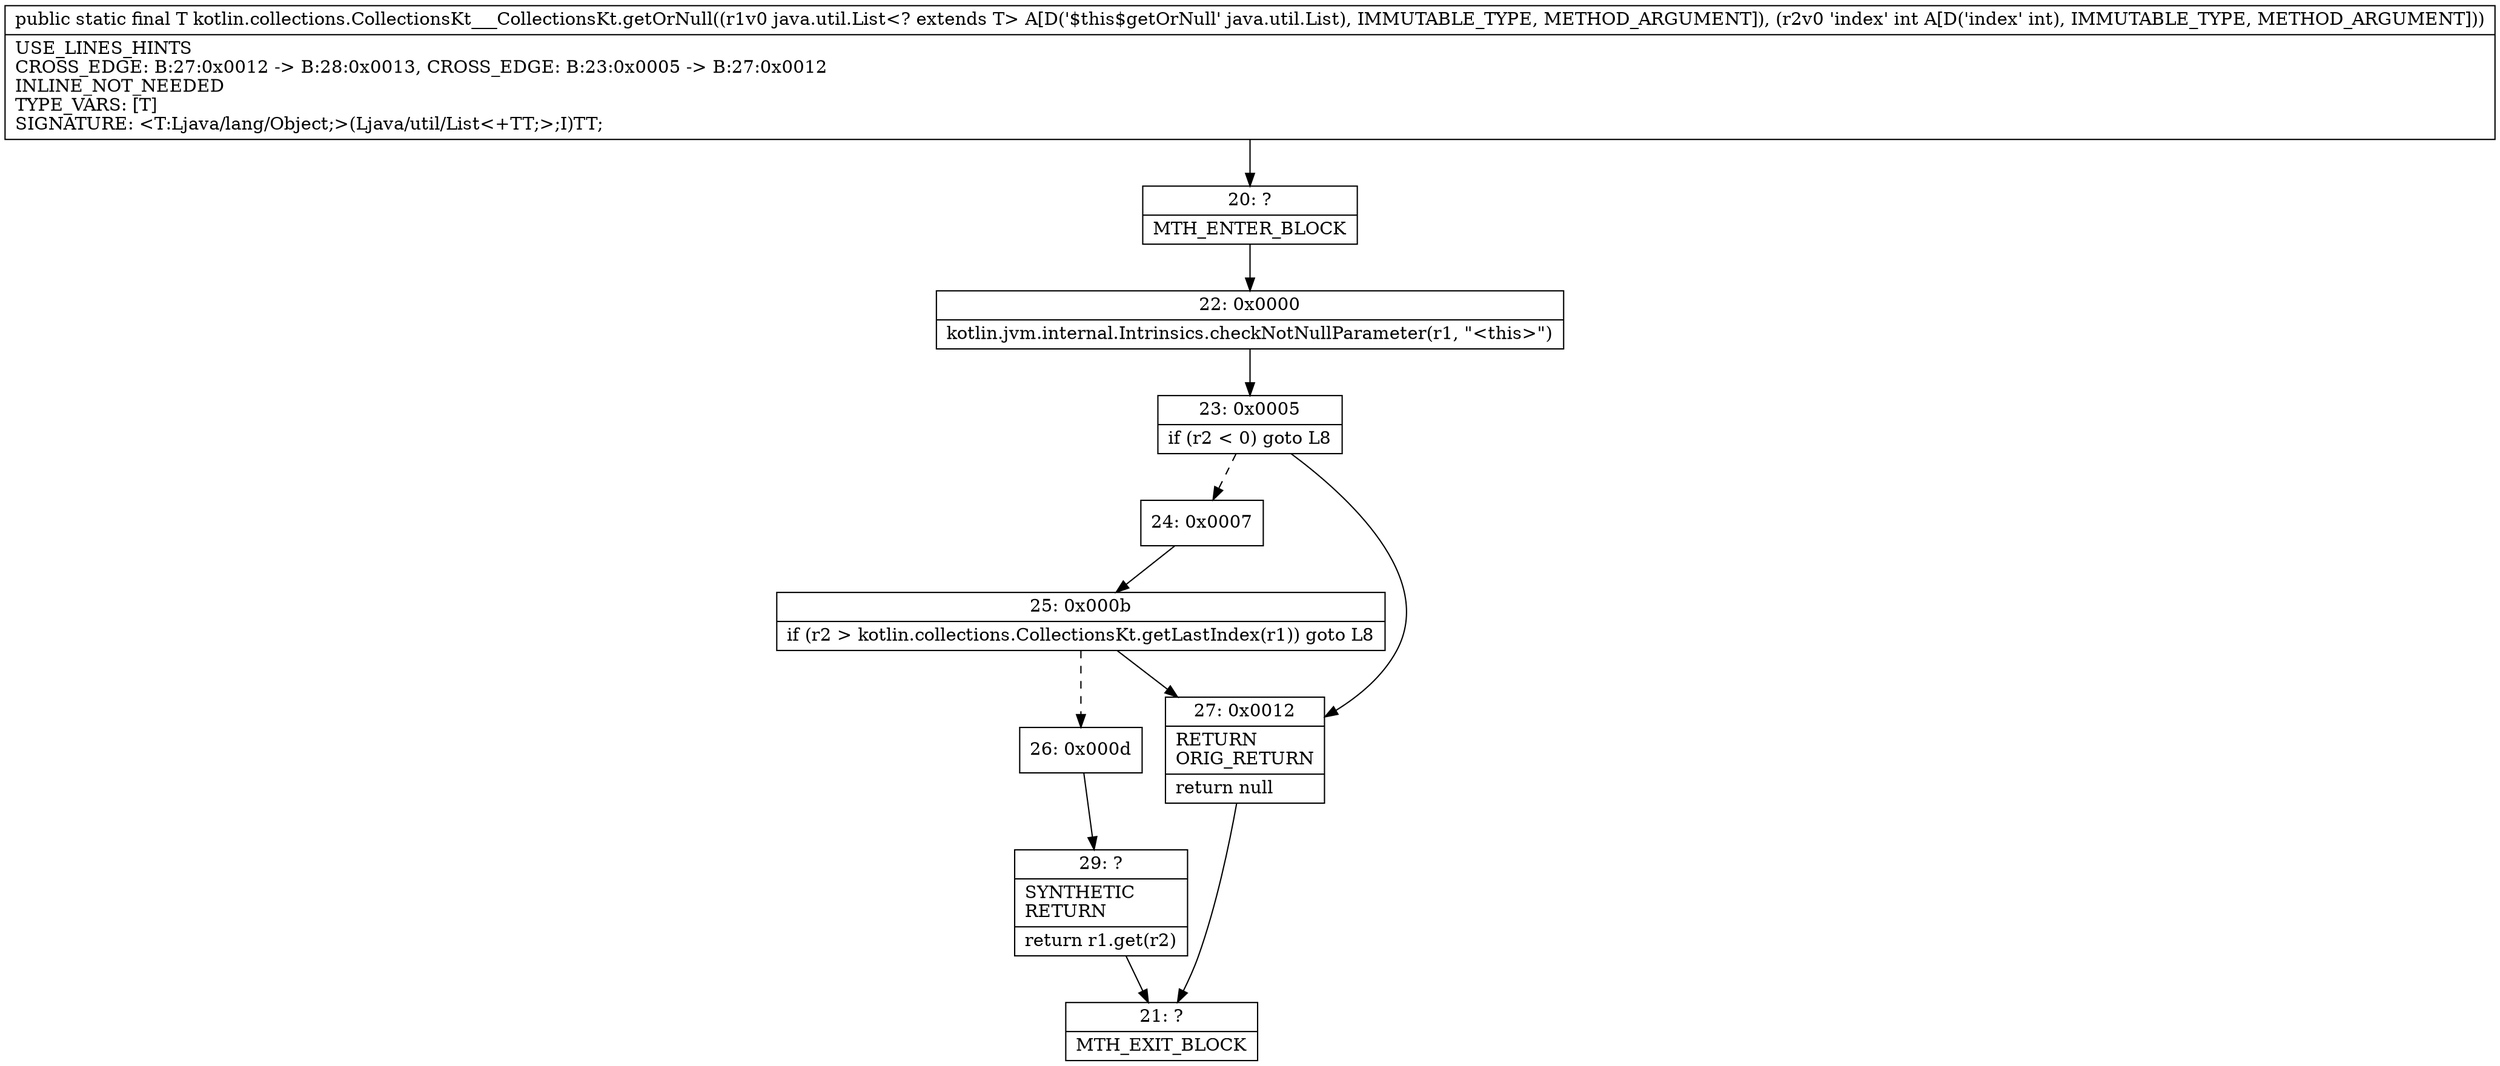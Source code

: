 digraph "CFG forkotlin.collections.CollectionsKt___CollectionsKt.getOrNull(Ljava\/util\/List;I)Ljava\/lang\/Object;" {
Node_20 [shape=record,label="{20\:\ ?|MTH_ENTER_BLOCK\l}"];
Node_22 [shape=record,label="{22\:\ 0x0000|kotlin.jvm.internal.Intrinsics.checkNotNullParameter(r1, \"\<this\>\")\l}"];
Node_23 [shape=record,label="{23\:\ 0x0005|if (r2 \< 0) goto L8\l}"];
Node_24 [shape=record,label="{24\:\ 0x0007}"];
Node_25 [shape=record,label="{25\:\ 0x000b|if (r2 \> kotlin.collections.CollectionsKt.getLastIndex(r1)) goto L8\l}"];
Node_26 [shape=record,label="{26\:\ 0x000d}"];
Node_29 [shape=record,label="{29\:\ ?|SYNTHETIC\lRETURN\l|return r1.get(r2)\l}"];
Node_21 [shape=record,label="{21\:\ ?|MTH_EXIT_BLOCK\l}"];
Node_27 [shape=record,label="{27\:\ 0x0012|RETURN\lORIG_RETURN\l|return null\l}"];
MethodNode[shape=record,label="{public static final T kotlin.collections.CollectionsKt___CollectionsKt.getOrNull((r1v0 java.util.List\<? extends T\> A[D('$this$getOrNull' java.util.List), IMMUTABLE_TYPE, METHOD_ARGUMENT]), (r2v0 'index' int A[D('index' int), IMMUTABLE_TYPE, METHOD_ARGUMENT]))  | USE_LINES_HINTS\lCROSS_EDGE: B:27:0x0012 \-\> B:28:0x0013, CROSS_EDGE: B:23:0x0005 \-\> B:27:0x0012\lINLINE_NOT_NEEDED\lTYPE_VARS: [T]\lSIGNATURE: \<T:Ljava\/lang\/Object;\>(Ljava\/util\/List\<+TT;\>;I)TT;\l}"];
MethodNode -> Node_20;Node_20 -> Node_22;
Node_22 -> Node_23;
Node_23 -> Node_24[style=dashed];
Node_23 -> Node_27;
Node_24 -> Node_25;
Node_25 -> Node_26[style=dashed];
Node_25 -> Node_27;
Node_26 -> Node_29;
Node_29 -> Node_21;
Node_27 -> Node_21;
}

